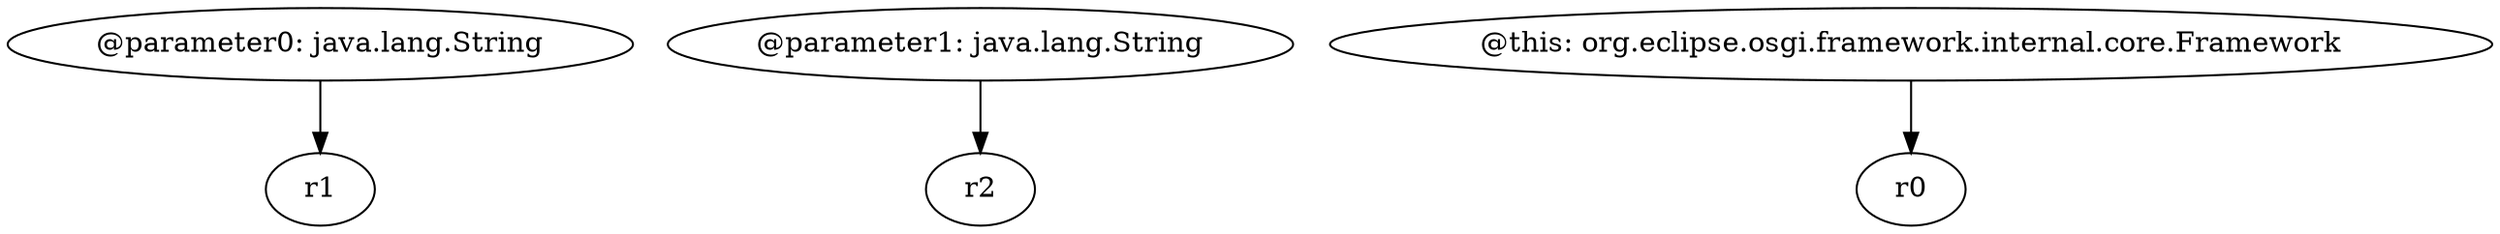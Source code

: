 digraph g {
0[label="@parameter0: java.lang.String"]
1[label="r1"]
0->1[label=""]
2[label="@parameter1: java.lang.String"]
3[label="r2"]
2->3[label=""]
4[label="@this: org.eclipse.osgi.framework.internal.core.Framework"]
5[label="r0"]
4->5[label=""]
}